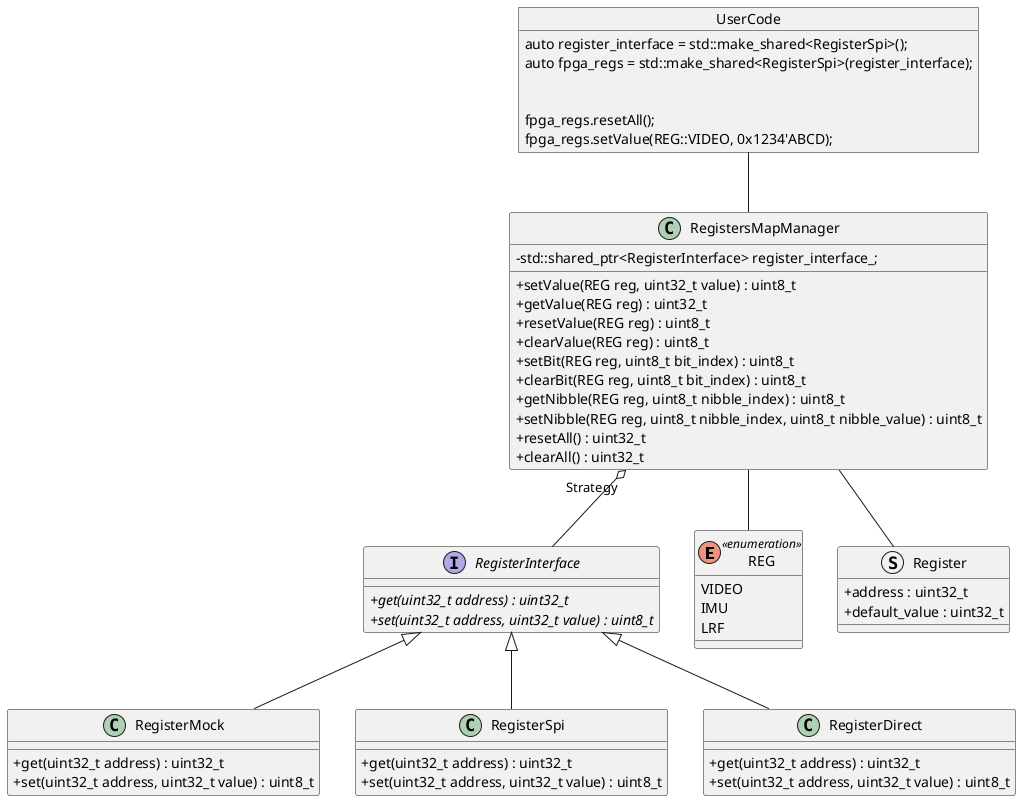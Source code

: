 @startuml reg-manager
'https://plantuml.com/class-diagram
skinparam classAttributeIconSize 0

'Classes
enum REG <<enumeration>> {
    VIDEO
    IMU
    LRF
}

struct Register {
    +address : uint32_t
    +default_value : uint32_t
}

class RegistersMapManager {
    -std::shared_ptr<RegisterInterface> register_interface_;
    +setValue(REG reg, uint32_t value) : uint8_t
    +getValue(REG reg) : uint32_t
    +resetValue(REG reg) : uint8_t
    +clearValue(REG reg) : uint8_t
    +setBit(REG reg, uint8_t bit_index) : uint8_t
    +clearBit(REG reg, uint8_t bit_index) : uint8_t
    +getNibble(REG reg, uint8_t nibble_index) : uint8_t
    +setNibble(REG reg, uint8_t nibble_index, uint8_t nibble_value) : uint8_t
    +resetAll() : uint32_t
    +clearAll() : uint32_t
}

interface RegisterInterface {
    +{abstract} get(uint32_t address) : uint32_t
    +{abstract} set(uint32_t address, uint32_t value) : uint8_t
}

class RegisterMock {
    +get(uint32_t address) : uint32_t
    +set(uint32_t address, uint32_t value) : uint8_t
}

class RegisterSpi {
    +get(uint32_t address) : uint32_t
    +set(uint32_t address, uint32_t value) : uint8_t
}

class RegisterDirect {
    +get(uint32_t address) : uint32_t
    +set(uint32_t address, uint32_t value) : uint8_t
}

object UserCode {
    auto register_interface = std::make_shared<RegisterSpi>();
    auto fpga_regs = std::make_shared<RegisterSpi>(register_interface);
    \n
    fpga_regs.resetAll();
    fpga_regs.setValue(REG::VIDEO, 0x1234'ABCD);
}

'Relations
UserCode -- RegistersMapManager
RegistersMapManager "Strategy" o-- RegisterInterface
RegistersMapManager -- Register
RegistersMapManager -- REG
RegisterMock -up-|> RegisterInterface
RegisterSpi -up-|> RegisterInterface
RegisterDirect -up-|> RegisterInterface

'Notes

@enduml
